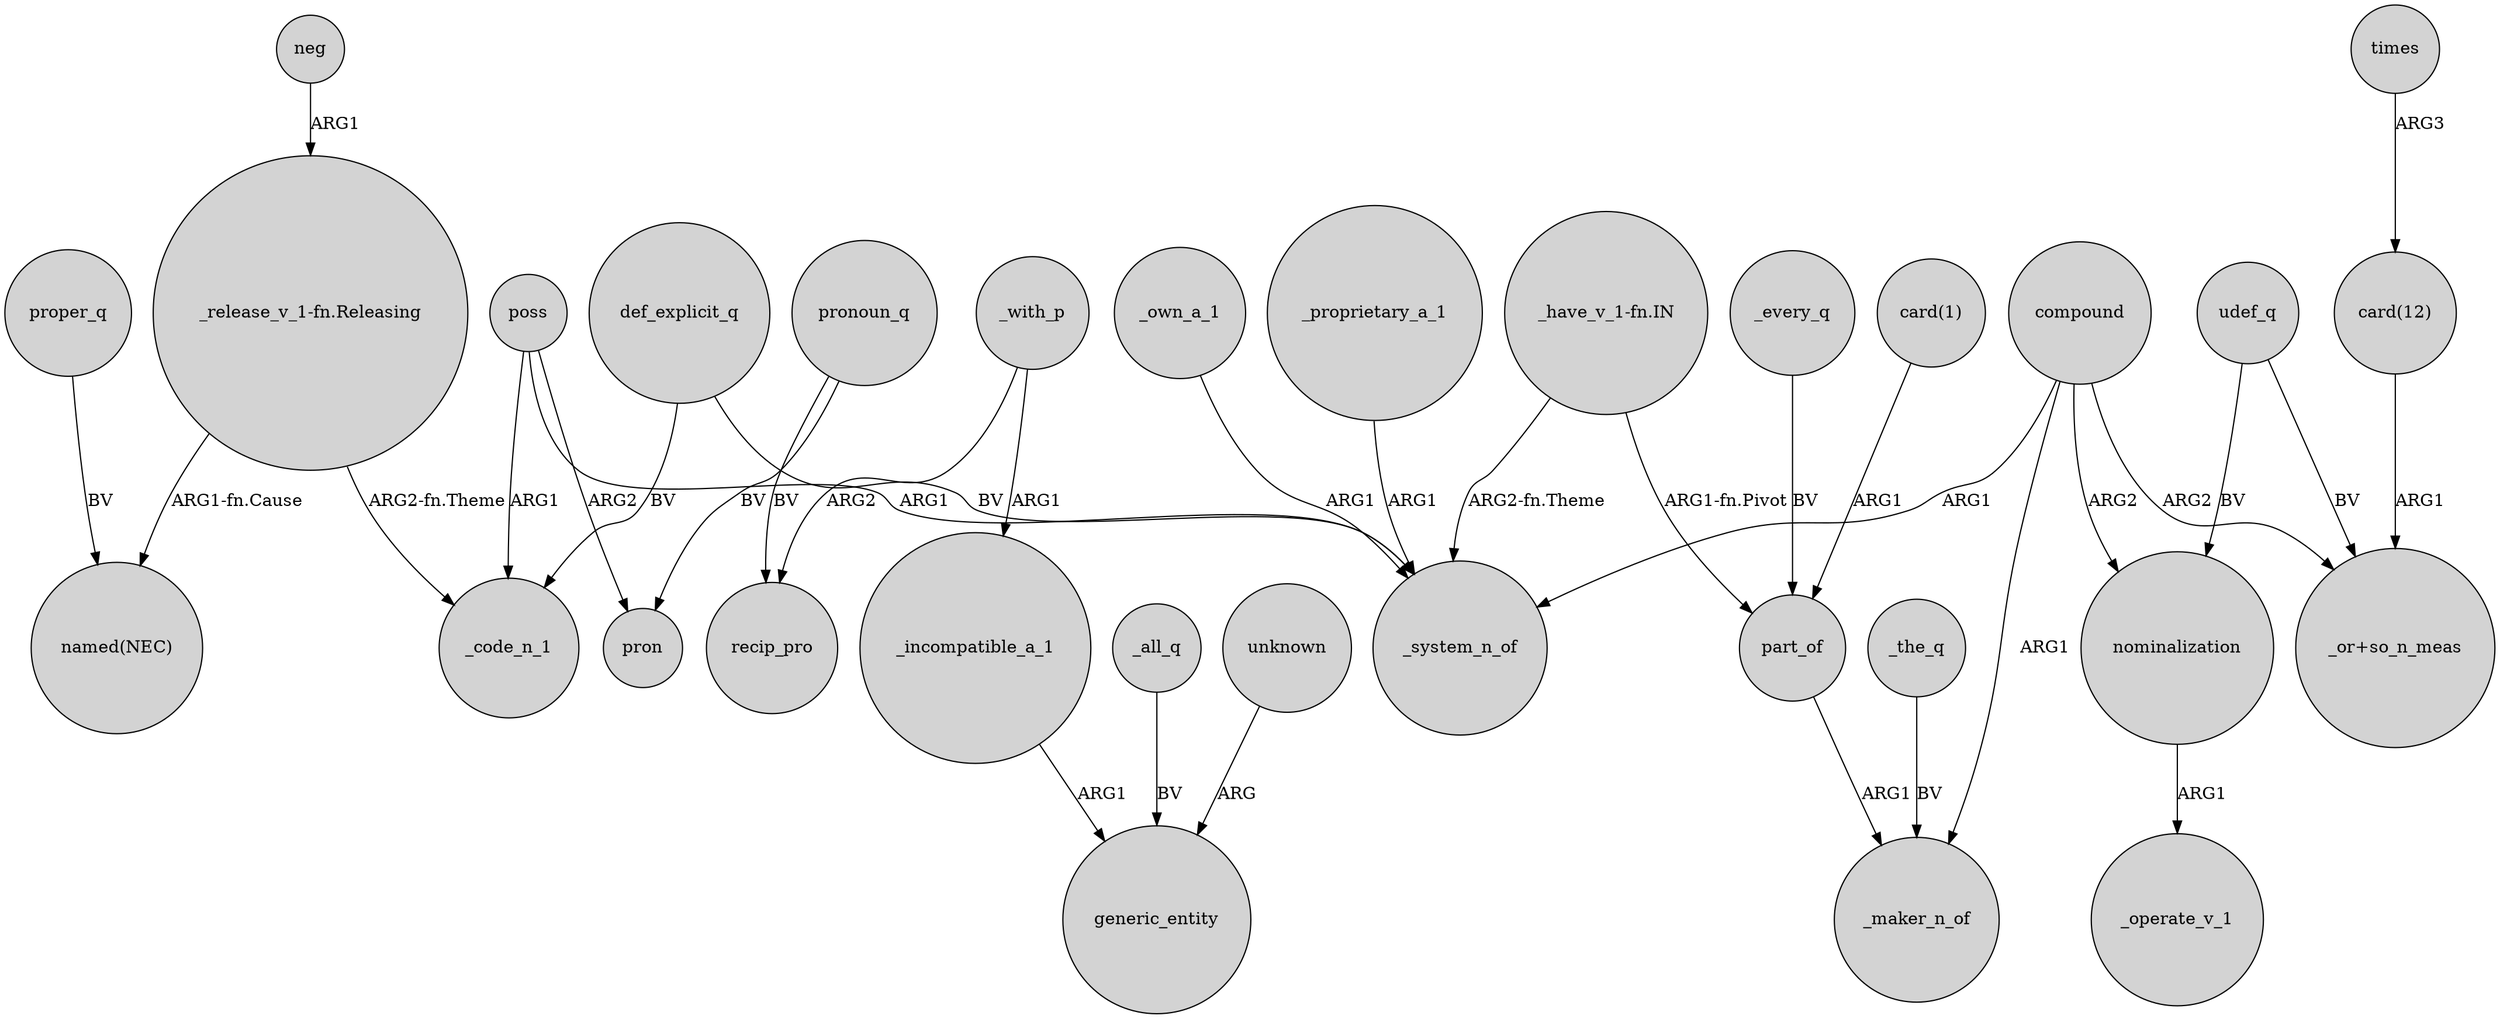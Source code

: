 digraph {
	node [shape=circle style=filled]
	proper_q -> "named(NEC)" [label=BV]
	"card(12)" -> "_or+so_n_meas" [label=ARG1]
	nominalization -> _operate_v_1 [label=ARG1]
	poss -> pron [label=ARG2]
	compound -> _system_n_of [label=ARG1]
	udef_q -> "_or+so_n_meas" [label=BV]
	"_have_v_1-fn.IN" -> part_of [label="ARG1-fn.Pivot"]
	compound -> "_or+so_n_meas" [label=ARG2]
	part_of -> _maker_n_of [label=ARG1]
	compound -> _maker_n_of [label=ARG1]
	def_explicit_q -> _system_n_of [label=BV]
	poss -> _system_n_of [label=ARG1]
	compound -> nominalization [label=ARG2]
	_with_p -> _incompatible_a_1 [label=ARG1]
	_the_q -> _maker_n_of [label=BV]
	_incompatible_a_1 -> generic_entity [label=ARG1]
	def_explicit_q -> _code_n_1 [label=BV]
	"_release_v_1-fn.Releasing" -> "named(NEC)" [label="ARG1-fn.Cause"]
	_all_q -> generic_entity [label=BV]
	pronoun_q -> pron [label=BV]
	pronoun_q -> recip_pro [label=BV]
	poss -> _code_n_1 [label=ARG1]
	"_release_v_1-fn.Releasing" -> _code_n_1 [label="ARG2-fn.Theme"]
	_with_p -> recip_pro [label=ARG2]
	_every_q -> part_of [label=BV]
	"_have_v_1-fn.IN" -> _system_n_of [label="ARG2-fn.Theme"]
	_own_a_1 -> _system_n_of [label=ARG1]
	neg -> "_release_v_1-fn.Releasing" [label=ARG1]
	udef_q -> nominalization [label=BV]
	"card(1)" -> part_of [label=ARG1]
	_proprietary_a_1 -> _system_n_of [label=ARG1]
	times -> "card(12)" [label=ARG3]
	unknown -> generic_entity [label=ARG]
}
